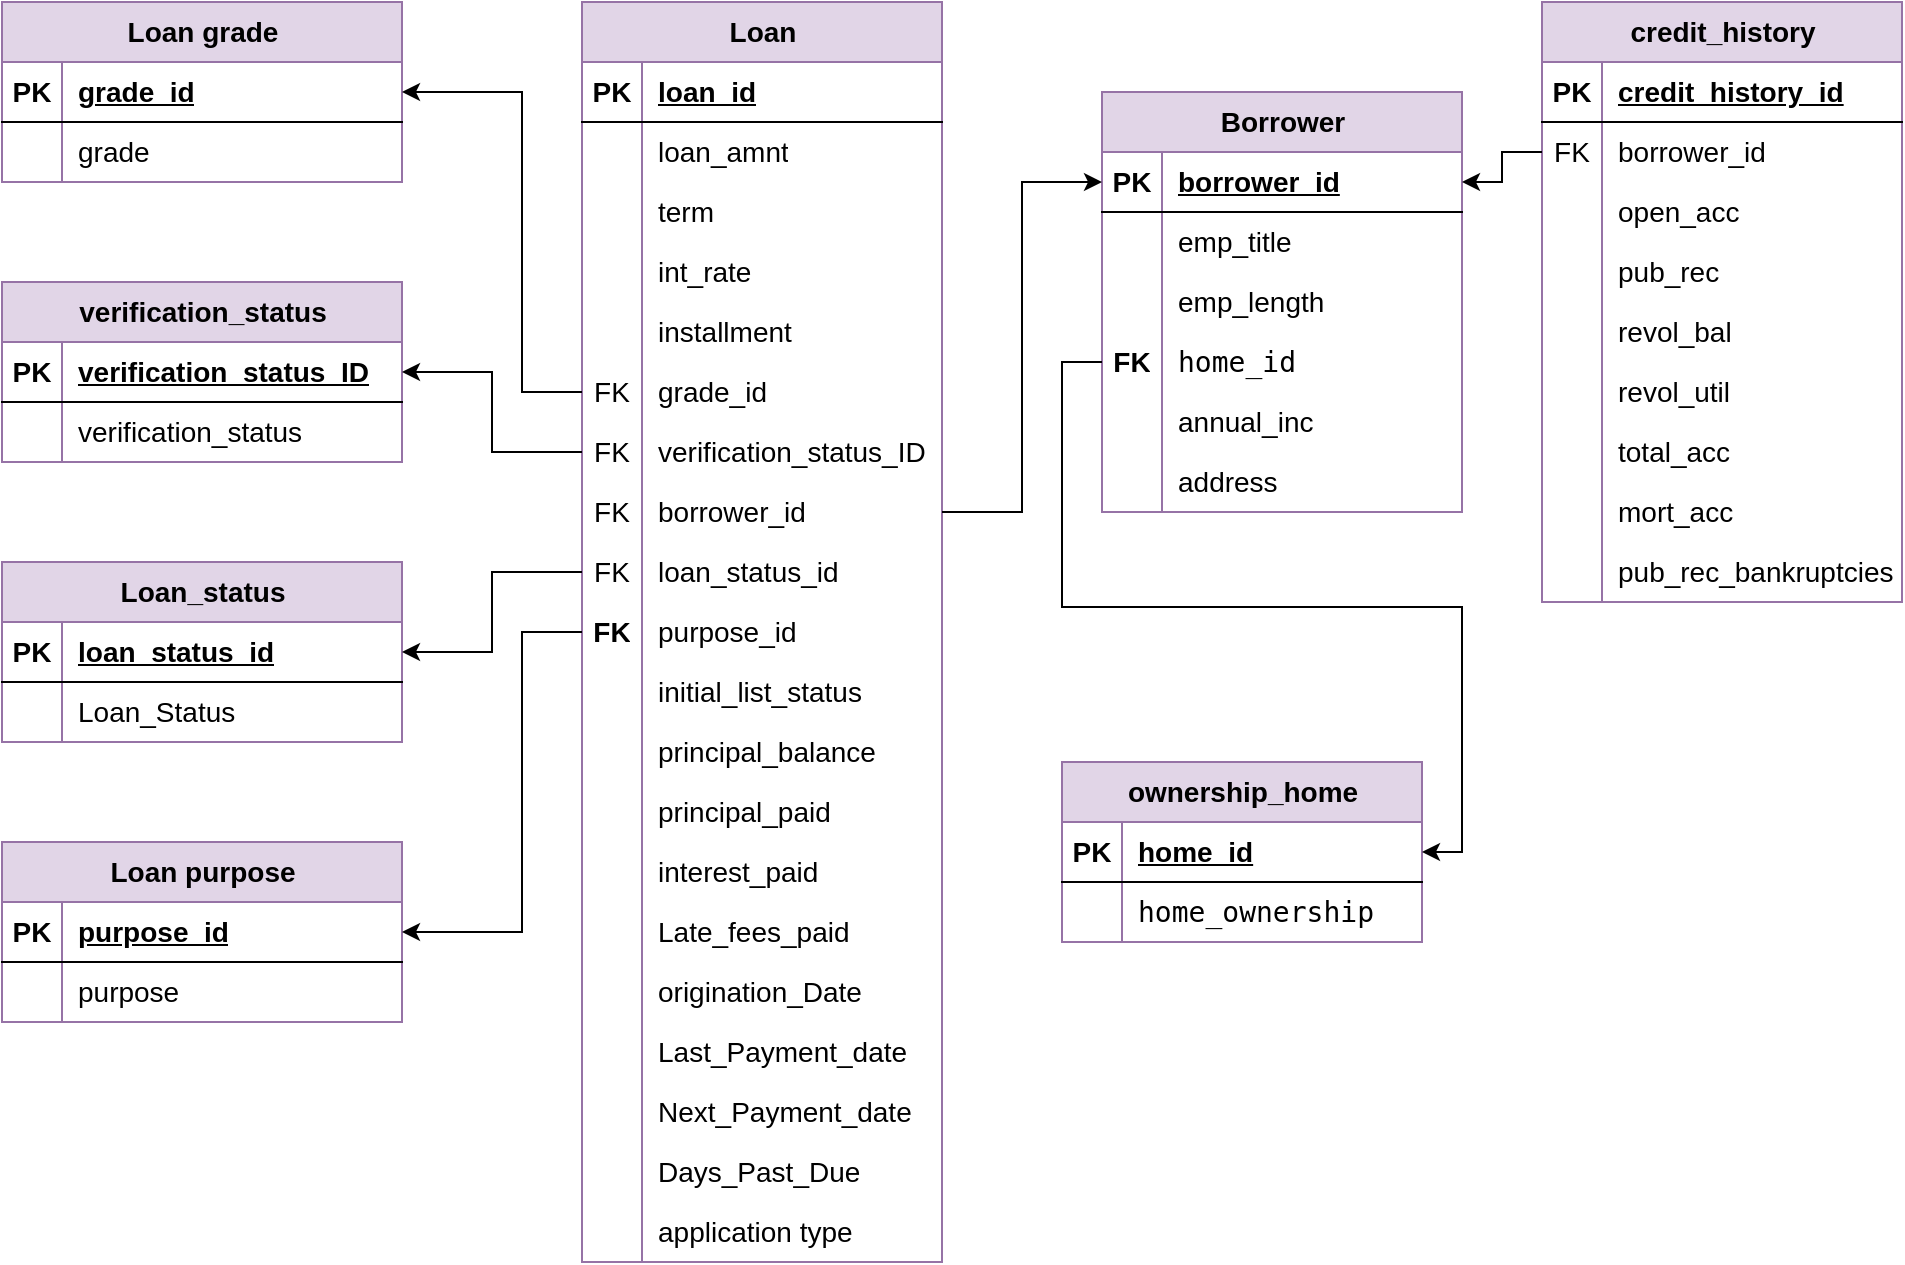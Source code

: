 <mxfile version="24.7.7">
  <diagram name="Page-1" id="97J3elB9Sz47F-cGggfO">
    <mxGraphModel dx="1050" dy="570" grid="1" gridSize="10" guides="1" tooltips="1" connect="1" arrows="1" fold="1" page="1" pageScale="1" pageWidth="850" pageHeight="1100" math="0" shadow="0">
      <root>
        <mxCell id="0" />
        <mxCell id="1" parent="0" />
        <mxCell id="V-JDWtiPXl-leLW83X1Y-1" value="&lt;font style=&quot;font-size: 14px;&quot;&gt;Borrower&lt;/font&gt;" style="shape=table;startSize=30;container=1;collapsible=1;childLayout=tableLayout;fixedRows=1;rowLines=0;fontStyle=1;align=center;resizeLast=1;html=1;fillColor=#e1d5e7;strokeColor=#9673a6;fontSize=14;" parent="1" vertex="1">
          <mxGeometry x="580" y="65" width="180" height="210" as="geometry" />
        </mxCell>
        <mxCell id="V-JDWtiPXl-leLW83X1Y-2" value="" style="shape=tableRow;horizontal=0;startSize=0;swimlaneHead=0;swimlaneBody=0;fillColor=none;collapsible=0;dropTarget=0;points=[[0,0.5],[1,0.5]];portConstraint=eastwest;top=0;left=0;right=0;bottom=1;fontSize=14;" parent="V-JDWtiPXl-leLW83X1Y-1" vertex="1">
          <mxGeometry y="30" width="180" height="30" as="geometry" />
        </mxCell>
        <mxCell id="V-JDWtiPXl-leLW83X1Y-3" value="&lt;font style=&quot;font-size: 14px;&quot;&gt;PK&lt;/font&gt;" style="shape=partialRectangle;connectable=0;fillColor=none;top=0;left=0;bottom=0;right=0;fontStyle=1;overflow=hidden;whiteSpace=wrap;html=1;fontSize=14;" parent="V-JDWtiPXl-leLW83X1Y-2" vertex="1">
          <mxGeometry width="30" height="30" as="geometry">
            <mxRectangle width="30" height="30" as="alternateBounds" />
          </mxGeometry>
        </mxCell>
        <mxCell id="V-JDWtiPXl-leLW83X1Y-4" value="&lt;font style=&quot;font-size: 14px;&quot;&gt;borrower_id&lt;/font&gt;" style="shape=partialRectangle;connectable=0;fillColor=none;top=0;left=0;bottom=0;right=0;align=left;spacingLeft=6;fontStyle=5;overflow=hidden;whiteSpace=wrap;html=1;fontSize=14;" parent="V-JDWtiPXl-leLW83X1Y-2" vertex="1">
          <mxGeometry x="30" width="150" height="30" as="geometry">
            <mxRectangle width="150" height="30" as="alternateBounds" />
          </mxGeometry>
        </mxCell>
        <mxCell id="V-JDWtiPXl-leLW83X1Y-5" value="" style="shape=tableRow;horizontal=0;startSize=0;swimlaneHead=0;swimlaneBody=0;fillColor=none;collapsible=0;dropTarget=0;points=[[0,0.5],[1,0.5]];portConstraint=eastwest;top=0;left=0;right=0;bottom=0;fontSize=14;" parent="V-JDWtiPXl-leLW83X1Y-1" vertex="1">
          <mxGeometry y="60" width="180" height="30" as="geometry" />
        </mxCell>
        <mxCell id="V-JDWtiPXl-leLW83X1Y-6" value="" style="shape=partialRectangle;connectable=0;fillColor=none;top=0;left=0;bottom=0;right=0;editable=1;overflow=hidden;whiteSpace=wrap;html=1;fontSize=14;" parent="V-JDWtiPXl-leLW83X1Y-5" vertex="1">
          <mxGeometry width="30" height="30" as="geometry">
            <mxRectangle width="30" height="30" as="alternateBounds" />
          </mxGeometry>
        </mxCell>
        <mxCell id="V-JDWtiPXl-leLW83X1Y-7" value="&lt;font style=&quot;font-size: 14px;&quot;&gt;emp_title&lt;/font&gt;" style="shape=partialRectangle;connectable=0;fillColor=none;top=0;left=0;bottom=0;right=0;align=left;spacingLeft=6;overflow=hidden;whiteSpace=wrap;html=1;fontSize=14;" parent="V-JDWtiPXl-leLW83X1Y-5" vertex="1">
          <mxGeometry x="30" width="150" height="30" as="geometry">
            <mxRectangle width="150" height="30" as="alternateBounds" />
          </mxGeometry>
        </mxCell>
        <mxCell id="V-JDWtiPXl-leLW83X1Y-8" value="" style="shape=tableRow;horizontal=0;startSize=0;swimlaneHead=0;swimlaneBody=0;fillColor=none;collapsible=0;dropTarget=0;points=[[0,0.5],[1,0.5]];portConstraint=eastwest;top=0;left=0;right=0;bottom=0;fontSize=14;" parent="V-JDWtiPXl-leLW83X1Y-1" vertex="1">
          <mxGeometry y="90" width="180" height="30" as="geometry" />
        </mxCell>
        <mxCell id="V-JDWtiPXl-leLW83X1Y-9" value="" style="shape=partialRectangle;connectable=0;fillColor=none;top=0;left=0;bottom=0;right=0;editable=1;overflow=hidden;whiteSpace=wrap;html=1;fontSize=14;" parent="V-JDWtiPXl-leLW83X1Y-8" vertex="1">
          <mxGeometry width="30" height="30" as="geometry">
            <mxRectangle width="30" height="30" as="alternateBounds" />
          </mxGeometry>
        </mxCell>
        <mxCell id="V-JDWtiPXl-leLW83X1Y-10" value="&lt;font style=&quot;font-size: 14px;&quot;&gt;emp_length&lt;/font&gt;" style="shape=partialRectangle;connectable=0;fillColor=none;top=0;left=0;bottom=0;right=0;align=left;spacingLeft=6;overflow=hidden;whiteSpace=wrap;html=1;fontSize=14;" parent="V-JDWtiPXl-leLW83X1Y-8" vertex="1">
          <mxGeometry x="30" width="150" height="30" as="geometry">
            <mxRectangle width="150" height="30" as="alternateBounds" />
          </mxGeometry>
        </mxCell>
        <mxCell id="V-JDWtiPXl-leLW83X1Y-11" value="" style="shape=tableRow;horizontal=0;startSize=0;swimlaneHead=0;swimlaneBody=0;fillColor=none;collapsible=0;dropTarget=0;points=[[0,0.5],[1,0.5]];portConstraint=eastwest;top=0;left=0;right=0;bottom=0;fontSize=14;" parent="V-JDWtiPXl-leLW83X1Y-1" vertex="1">
          <mxGeometry y="120" width="180" height="30" as="geometry" />
        </mxCell>
        <mxCell id="V-JDWtiPXl-leLW83X1Y-12" value="&lt;b style=&quot;font-size: 14px;&quot;&gt;FK&lt;/b&gt;" style="shape=partialRectangle;connectable=0;fillColor=none;top=0;left=0;bottom=0;right=0;editable=1;overflow=hidden;whiteSpace=wrap;html=1;fontSize=14;" parent="V-JDWtiPXl-leLW83X1Y-11" vertex="1">
          <mxGeometry width="30" height="30" as="geometry">
            <mxRectangle width="30" height="30" as="alternateBounds" />
          </mxGeometry>
        </mxCell>
        <mxCell id="V-JDWtiPXl-leLW83X1Y-13" value="&lt;font style=&quot;font-size: 14px;&quot; face=&quot;monospace&quot;&gt;&lt;span style=&quot;font-size: 14px;&quot;&gt;home_id&lt;/span&gt;&lt;/font&gt;" style="shape=partialRectangle;connectable=0;fillColor=none;top=0;left=0;bottom=0;right=0;align=left;spacingLeft=6;overflow=hidden;whiteSpace=wrap;html=1;fontSize=14;" parent="V-JDWtiPXl-leLW83X1Y-11" vertex="1">
          <mxGeometry x="30" width="150" height="30" as="geometry">
            <mxRectangle width="150" height="30" as="alternateBounds" />
          </mxGeometry>
        </mxCell>
        <mxCell id="V-JDWtiPXl-leLW83X1Y-27" value="" style="shape=tableRow;horizontal=0;startSize=0;swimlaneHead=0;swimlaneBody=0;fillColor=none;collapsible=0;dropTarget=0;points=[[0,0.5],[1,0.5]];portConstraint=eastwest;top=0;left=0;right=0;bottom=0;fontSize=14;" parent="V-JDWtiPXl-leLW83X1Y-1" vertex="1">
          <mxGeometry y="150" width="180" height="30" as="geometry" />
        </mxCell>
        <mxCell id="V-JDWtiPXl-leLW83X1Y-28" value="" style="shape=partialRectangle;connectable=0;fillColor=none;top=0;left=0;bottom=0;right=0;editable=1;overflow=hidden;whiteSpace=wrap;html=1;fontSize=14;" parent="V-JDWtiPXl-leLW83X1Y-27" vertex="1">
          <mxGeometry width="30" height="30" as="geometry">
            <mxRectangle width="30" height="30" as="alternateBounds" />
          </mxGeometry>
        </mxCell>
        <mxCell id="V-JDWtiPXl-leLW83X1Y-29" value="&lt;font style=&quot;font-size: 14px;&quot;&gt;annual_inc&lt;/font&gt;" style="shape=partialRectangle;connectable=0;fillColor=none;top=0;left=0;bottom=0;right=0;align=left;spacingLeft=6;overflow=hidden;whiteSpace=wrap;html=1;fontSize=14;" parent="V-JDWtiPXl-leLW83X1Y-27" vertex="1">
          <mxGeometry x="30" width="150" height="30" as="geometry">
            <mxRectangle width="150" height="30" as="alternateBounds" />
          </mxGeometry>
        </mxCell>
        <mxCell id="V-JDWtiPXl-leLW83X1Y-30" value="" style="shape=tableRow;horizontal=0;startSize=0;swimlaneHead=0;swimlaneBody=0;fillColor=none;collapsible=0;dropTarget=0;points=[[0,0.5],[1,0.5]];portConstraint=eastwest;top=0;left=0;right=0;bottom=0;fontSize=14;" parent="V-JDWtiPXl-leLW83X1Y-1" vertex="1">
          <mxGeometry y="180" width="180" height="30" as="geometry" />
        </mxCell>
        <mxCell id="V-JDWtiPXl-leLW83X1Y-31" value="" style="shape=partialRectangle;connectable=0;fillColor=none;top=0;left=0;bottom=0;right=0;editable=1;overflow=hidden;whiteSpace=wrap;html=1;fontSize=14;" parent="V-JDWtiPXl-leLW83X1Y-30" vertex="1">
          <mxGeometry width="30" height="30" as="geometry">
            <mxRectangle width="30" height="30" as="alternateBounds" />
          </mxGeometry>
        </mxCell>
        <mxCell id="V-JDWtiPXl-leLW83X1Y-32" value="&lt;font style=&quot;font-size: 14px;&quot;&gt;address&lt;/font&gt;" style="shape=partialRectangle;connectable=0;fillColor=none;top=0;left=0;bottom=0;right=0;align=left;spacingLeft=6;overflow=hidden;whiteSpace=wrap;html=1;fontSize=14;" parent="V-JDWtiPXl-leLW83X1Y-30" vertex="1">
          <mxGeometry x="30" width="150" height="30" as="geometry">
            <mxRectangle width="150" height="30" as="alternateBounds" />
          </mxGeometry>
        </mxCell>
        <mxCell id="V-JDWtiPXl-leLW83X1Y-52" value="&lt;font style=&quot;font-size: 14px;&quot;&gt;Loan&lt;/font&gt;" style="shape=table;startSize=30;container=1;collapsible=1;childLayout=tableLayout;fixedRows=1;rowLines=0;fontStyle=1;align=center;resizeLast=1;html=1;fillColor=#e1d5e7;strokeColor=#9673a6;fontSize=14;" parent="1" vertex="1">
          <mxGeometry x="320" y="20" width="180" height="630" as="geometry" />
        </mxCell>
        <mxCell id="V-JDWtiPXl-leLW83X1Y-53" value="" style="shape=tableRow;horizontal=0;startSize=0;swimlaneHead=0;swimlaneBody=0;fillColor=none;collapsible=0;dropTarget=0;points=[[0,0.5],[1,0.5]];portConstraint=eastwest;top=0;left=0;right=0;bottom=1;fontSize=14;" parent="V-JDWtiPXl-leLW83X1Y-52" vertex="1">
          <mxGeometry y="30" width="180" height="30" as="geometry" />
        </mxCell>
        <mxCell id="V-JDWtiPXl-leLW83X1Y-54" value="&lt;font style=&quot;font-size: 14px;&quot;&gt;PK&lt;/font&gt;" style="shape=partialRectangle;connectable=0;fillColor=none;top=0;left=0;bottom=0;right=0;fontStyle=1;overflow=hidden;whiteSpace=wrap;html=1;fontSize=14;" parent="V-JDWtiPXl-leLW83X1Y-53" vertex="1">
          <mxGeometry width="30" height="30" as="geometry">
            <mxRectangle width="30" height="30" as="alternateBounds" />
          </mxGeometry>
        </mxCell>
        <mxCell id="V-JDWtiPXl-leLW83X1Y-55" value="&lt;font style=&quot;font-size: 14px;&quot;&gt;loan_id&lt;/font&gt;" style="shape=partialRectangle;connectable=0;fillColor=none;top=0;left=0;bottom=0;right=0;align=left;spacingLeft=6;fontStyle=5;overflow=hidden;whiteSpace=wrap;html=1;fontSize=14;" parent="V-JDWtiPXl-leLW83X1Y-53" vertex="1">
          <mxGeometry x="30" width="150" height="30" as="geometry">
            <mxRectangle width="150" height="30" as="alternateBounds" />
          </mxGeometry>
        </mxCell>
        <mxCell id="V-JDWtiPXl-leLW83X1Y-59" value="" style="shape=tableRow;horizontal=0;startSize=0;swimlaneHead=0;swimlaneBody=0;fillColor=none;collapsible=0;dropTarget=0;points=[[0,0.5],[1,0.5]];portConstraint=eastwest;top=0;left=0;right=0;bottom=0;fontSize=14;" parent="V-JDWtiPXl-leLW83X1Y-52" vertex="1">
          <mxGeometry y="60" width="180" height="30" as="geometry" />
        </mxCell>
        <mxCell id="V-JDWtiPXl-leLW83X1Y-60" value="" style="shape=partialRectangle;connectable=0;fillColor=none;top=0;left=0;bottom=0;right=0;editable=1;overflow=hidden;whiteSpace=wrap;html=1;fontSize=14;" parent="V-JDWtiPXl-leLW83X1Y-59" vertex="1">
          <mxGeometry width="30" height="30" as="geometry">
            <mxRectangle width="30" height="30" as="alternateBounds" />
          </mxGeometry>
        </mxCell>
        <mxCell id="V-JDWtiPXl-leLW83X1Y-61" value="&lt;font style=&quot;font-size: 14px;&quot;&gt;loan_amnt&lt;/font&gt;" style="shape=partialRectangle;connectable=0;fillColor=none;top=0;left=0;bottom=0;right=0;align=left;spacingLeft=6;overflow=hidden;whiteSpace=wrap;html=1;fontSize=14;" parent="V-JDWtiPXl-leLW83X1Y-59" vertex="1">
          <mxGeometry x="30" width="150" height="30" as="geometry">
            <mxRectangle width="150" height="30" as="alternateBounds" />
          </mxGeometry>
        </mxCell>
        <mxCell id="V-JDWtiPXl-leLW83X1Y-62" value="" style="shape=tableRow;horizontal=0;startSize=0;swimlaneHead=0;swimlaneBody=0;fillColor=none;collapsible=0;dropTarget=0;points=[[0,0.5],[1,0.5]];portConstraint=eastwest;top=0;left=0;right=0;bottom=0;fontSize=14;" parent="V-JDWtiPXl-leLW83X1Y-52" vertex="1">
          <mxGeometry y="90" width="180" height="30" as="geometry" />
        </mxCell>
        <mxCell id="V-JDWtiPXl-leLW83X1Y-63" value="" style="shape=partialRectangle;connectable=0;fillColor=none;top=0;left=0;bottom=0;right=0;editable=1;overflow=hidden;whiteSpace=wrap;html=1;fontSize=14;" parent="V-JDWtiPXl-leLW83X1Y-62" vertex="1">
          <mxGeometry width="30" height="30" as="geometry">
            <mxRectangle width="30" height="30" as="alternateBounds" />
          </mxGeometry>
        </mxCell>
        <mxCell id="V-JDWtiPXl-leLW83X1Y-64" value="&lt;font style=&quot;font-size: 14px;&quot;&gt;term&lt;/font&gt;" style="shape=partialRectangle;connectable=0;fillColor=none;top=0;left=0;bottom=0;right=0;align=left;spacingLeft=6;overflow=hidden;whiteSpace=wrap;html=1;fontSize=14;" parent="V-JDWtiPXl-leLW83X1Y-62" vertex="1">
          <mxGeometry x="30" width="150" height="30" as="geometry">
            <mxRectangle width="150" height="30" as="alternateBounds" />
          </mxGeometry>
        </mxCell>
        <mxCell id="V-JDWtiPXl-leLW83X1Y-65" value="" style="shape=tableRow;horizontal=0;startSize=0;swimlaneHead=0;swimlaneBody=0;fillColor=none;collapsible=0;dropTarget=0;points=[[0,0.5],[1,0.5]];portConstraint=eastwest;top=0;left=0;right=0;bottom=0;fontSize=14;" parent="V-JDWtiPXl-leLW83X1Y-52" vertex="1">
          <mxGeometry y="120" width="180" height="30" as="geometry" />
        </mxCell>
        <mxCell id="V-JDWtiPXl-leLW83X1Y-66" value="" style="shape=partialRectangle;connectable=0;fillColor=none;top=0;left=0;bottom=0;right=0;editable=1;overflow=hidden;whiteSpace=wrap;html=1;fontSize=14;" parent="V-JDWtiPXl-leLW83X1Y-65" vertex="1">
          <mxGeometry width="30" height="30" as="geometry">
            <mxRectangle width="30" height="30" as="alternateBounds" />
          </mxGeometry>
        </mxCell>
        <mxCell id="V-JDWtiPXl-leLW83X1Y-67" value="&lt;font style=&quot;font-size: 14px;&quot;&gt;int_rate&lt;/font&gt;" style="shape=partialRectangle;connectable=0;fillColor=none;top=0;left=0;bottom=0;right=0;align=left;spacingLeft=6;overflow=hidden;whiteSpace=wrap;html=1;fontSize=14;" parent="V-JDWtiPXl-leLW83X1Y-65" vertex="1">
          <mxGeometry x="30" width="150" height="30" as="geometry">
            <mxRectangle width="150" height="30" as="alternateBounds" />
          </mxGeometry>
        </mxCell>
        <mxCell id="V-JDWtiPXl-leLW83X1Y-68" value="" style="shape=tableRow;horizontal=0;startSize=0;swimlaneHead=0;swimlaneBody=0;fillColor=none;collapsible=0;dropTarget=0;points=[[0,0.5],[1,0.5]];portConstraint=eastwest;top=0;left=0;right=0;bottom=0;fontSize=14;" parent="V-JDWtiPXl-leLW83X1Y-52" vertex="1">
          <mxGeometry y="150" width="180" height="30" as="geometry" />
        </mxCell>
        <mxCell id="V-JDWtiPXl-leLW83X1Y-69" value="" style="shape=partialRectangle;connectable=0;fillColor=none;top=0;left=0;bottom=0;right=0;editable=1;overflow=hidden;whiteSpace=wrap;html=1;fontSize=14;" parent="V-JDWtiPXl-leLW83X1Y-68" vertex="1">
          <mxGeometry width="30" height="30" as="geometry">
            <mxRectangle width="30" height="30" as="alternateBounds" />
          </mxGeometry>
        </mxCell>
        <mxCell id="V-JDWtiPXl-leLW83X1Y-70" value="&lt;font style=&quot;font-size: 14px;&quot;&gt;installment&lt;/font&gt;" style="shape=partialRectangle;connectable=0;fillColor=none;top=0;left=0;bottom=0;right=0;align=left;spacingLeft=6;overflow=hidden;whiteSpace=wrap;html=1;fontSize=14;" parent="V-JDWtiPXl-leLW83X1Y-68" vertex="1">
          <mxGeometry x="30" width="150" height="30" as="geometry">
            <mxRectangle width="150" height="30" as="alternateBounds" />
          </mxGeometry>
        </mxCell>
        <mxCell id="V-JDWtiPXl-leLW83X1Y-71" value="" style="shape=tableRow;horizontal=0;startSize=0;swimlaneHead=0;swimlaneBody=0;fillColor=none;collapsible=0;dropTarget=0;points=[[0,0.5],[1,0.5]];portConstraint=eastwest;top=0;left=0;right=0;bottom=0;fontSize=14;" parent="V-JDWtiPXl-leLW83X1Y-52" vertex="1">
          <mxGeometry y="180" width="180" height="30" as="geometry" />
        </mxCell>
        <mxCell id="V-JDWtiPXl-leLW83X1Y-72" value="FK" style="shape=partialRectangle;connectable=0;fillColor=none;top=0;left=0;bottom=0;right=0;editable=1;overflow=hidden;whiteSpace=wrap;html=1;fontSize=14;" parent="V-JDWtiPXl-leLW83X1Y-71" vertex="1">
          <mxGeometry width="30" height="30" as="geometry">
            <mxRectangle width="30" height="30" as="alternateBounds" />
          </mxGeometry>
        </mxCell>
        <mxCell id="V-JDWtiPXl-leLW83X1Y-73" value="&lt;font style=&quot;font-size: 14px;&quot;&gt;grade_id&lt;/font&gt;" style="shape=partialRectangle;connectable=0;fillColor=none;top=0;left=0;bottom=0;right=0;align=left;spacingLeft=6;overflow=hidden;whiteSpace=wrap;html=1;fontSize=14;" parent="V-JDWtiPXl-leLW83X1Y-71" vertex="1">
          <mxGeometry x="30" width="150" height="30" as="geometry">
            <mxRectangle width="150" height="30" as="alternateBounds" />
          </mxGeometry>
        </mxCell>
        <mxCell id="V-JDWtiPXl-leLW83X1Y-77" value="" style="shape=tableRow;horizontal=0;startSize=0;swimlaneHead=0;swimlaneBody=0;fillColor=none;collapsible=0;dropTarget=0;points=[[0,0.5],[1,0.5]];portConstraint=eastwest;top=0;left=0;right=0;bottom=0;fontSize=14;" parent="V-JDWtiPXl-leLW83X1Y-52" vertex="1">
          <mxGeometry y="210" width="180" height="30" as="geometry" />
        </mxCell>
        <mxCell id="V-JDWtiPXl-leLW83X1Y-78" value="FK" style="shape=partialRectangle;connectable=0;fillColor=none;top=0;left=0;bottom=0;right=0;editable=1;overflow=hidden;whiteSpace=wrap;html=1;fontSize=14;" parent="V-JDWtiPXl-leLW83X1Y-77" vertex="1">
          <mxGeometry width="30" height="30" as="geometry">
            <mxRectangle width="30" height="30" as="alternateBounds" />
          </mxGeometry>
        </mxCell>
        <mxCell id="V-JDWtiPXl-leLW83X1Y-79" value="&lt;font style=&quot;font-size: 14px;&quot;&gt;verification_status_ID&lt;/font&gt;" style="shape=partialRectangle;connectable=0;fillColor=none;top=0;left=0;bottom=0;right=0;align=left;spacingLeft=6;overflow=hidden;whiteSpace=wrap;html=1;fontSize=14;" parent="V-JDWtiPXl-leLW83X1Y-77" vertex="1">
          <mxGeometry x="30" width="150" height="30" as="geometry">
            <mxRectangle width="150" height="30" as="alternateBounds" />
          </mxGeometry>
        </mxCell>
        <mxCell id="V-JDWtiPXl-leLW83X1Y-80" value="" style="shape=tableRow;horizontal=0;startSize=0;swimlaneHead=0;swimlaneBody=0;fillColor=none;collapsible=0;dropTarget=0;points=[[0,0.5],[1,0.5]];portConstraint=eastwest;top=0;left=0;right=0;bottom=0;fontSize=14;" parent="V-JDWtiPXl-leLW83X1Y-52" vertex="1">
          <mxGeometry y="240" width="180" height="30" as="geometry" />
        </mxCell>
        <mxCell id="V-JDWtiPXl-leLW83X1Y-81" value="&lt;font style=&quot;font-size: 14px;&quot;&gt;FK&lt;/font&gt;" style="shape=partialRectangle;connectable=0;fillColor=none;top=0;left=0;bottom=0;right=0;editable=1;overflow=hidden;whiteSpace=wrap;html=1;fontSize=14;" parent="V-JDWtiPXl-leLW83X1Y-80" vertex="1">
          <mxGeometry width="30" height="30" as="geometry">
            <mxRectangle width="30" height="30" as="alternateBounds" />
          </mxGeometry>
        </mxCell>
        <mxCell id="V-JDWtiPXl-leLW83X1Y-82" value="&lt;font style=&quot;font-size: 14px;&quot;&gt;borrower_id&lt;/font&gt;" style="shape=partialRectangle;connectable=0;fillColor=none;top=0;left=0;bottom=0;right=0;align=left;spacingLeft=6;overflow=hidden;whiteSpace=wrap;html=1;fontSize=14;" parent="V-JDWtiPXl-leLW83X1Y-80" vertex="1">
          <mxGeometry x="30" width="150" height="30" as="geometry">
            <mxRectangle width="150" height="30" as="alternateBounds" />
          </mxGeometry>
        </mxCell>
        <mxCell id="V-JDWtiPXl-leLW83X1Y-83" value="" style="shape=tableRow;horizontal=0;startSize=0;swimlaneHead=0;swimlaneBody=0;fillColor=none;collapsible=0;dropTarget=0;points=[[0,0.5],[1,0.5]];portConstraint=eastwest;top=0;left=0;right=0;bottom=0;fontSize=14;" parent="V-JDWtiPXl-leLW83X1Y-52" vertex="1">
          <mxGeometry y="270" width="180" height="30" as="geometry" />
        </mxCell>
        <mxCell id="V-JDWtiPXl-leLW83X1Y-84" value="FK" style="shape=partialRectangle;connectable=0;fillColor=none;top=0;left=0;bottom=0;right=0;editable=1;overflow=hidden;whiteSpace=wrap;html=1;fontSize=14;" parent="V-JDWtiPXl-leLW83X1Y-83" vertex="1">
          <mxGeometry width="30" height="30" as="geometry">
            <mxRectangle width="30" height="30" as="alternateBounds" />
          </mxGeometry>
        </mxCell>
        <mxCell id="V-JDWtiPXl-leLW83X1Y-85" value="&lt;font style=&quot;font-size: 14px;&quot;&gt;loan_status_id&lt;/font&gt;" style="shape=partialRectangle;connectable=0;fillColor=none;top=0;left=0;bottom=0;right=0;align=left;spacingLeft=6;overflow=hidden;whiteSpace=wrap;html=1;fontSize=14;" parent="V-JDWtiPXl-leLW83X1Y-83" vertex="1">
          <mxGeometry x="30" width="150" height="30" as="geometry">
            <mxRectangle width="150" height="30" as="alternateBounds" />
          </mxGeometry>
        </mxCell>
        <mxCell id="V-JDWtiPXl-leLW83X1Y-154" value="" style="shape=tableRow;horizontal=0;startSize=0;swimlaneHead=0;swimlaneBody=0;fillColor=none;collapsible=0;dropTarget=0;points=[[0,0.5],[1,0.5]];portConstraint=eastwest;top=0;left=0;right=0;bottom=0;fontSize=14;" parent="V-JDWtiPXl-leLW83X1Y-52" vertex="1">
          <mxGeometry y="300" width="180" height="30" as="geometry" />
        </mxCell>
        <mxCell id="V-JDWtiPXl-leLW83X1Y-155" value="&lt;b style=&quot;font-size: 14px;&quot;&gt;FK&lt;/b&gt;" style="shape=partialRectangle;connectable=0;fillColor=none;top=0;left=0;bottom=0;right=0;editable=1;overflow=hidden;whiteSpace=wrap;html=1;fontSize=14;" parent="V-JDWtiPXl-leLW83X1Y-154" vertex="1">
          <mxGeometry width="30" height="30" as="geometry">
            <mxRectangle width="30" height="30" as="alternateBounds" />
          </mxGeometry>
        </mxCell>
        <mxCell id="V-JDWtiPXl-leLW83X1Y-156" value="&lt;font style=&quot;font-size: 14px;&quot;&gt;purpose_id&lt;/font&gt;" style="shape=partialRectangle;connectable=0;fillColor=none;top=0;left=0;bottom=0;right=0;align=left;spacingLeft=6;overflow=hidden;whiteSpace=wrap;html=1;fontSize=14;" parent="V-JDWtiPXl-leLW83X1Y-154" vertex="1">
          <mxGeometry x="30" width="150" height="30" as="geometry">
            <mxRectangle width="150" height="30" as="alternateBounds" />
          </mxGeometry>
        </mxCell>
        <mxCell id="V-JDWtiPXl-leLW83X1Y-237" value="" style="shape=tableRow;horizontal=0;startSize=0;swimlaneHead=0;swimlaneBody=0;fillColor=none;collapsible=0;dropTarget=0;points=[[0,0.5],[1,0.5]];portConstraint=eastwest;top=0;left=0;right=0;bottom=0;fontSize=14;" parent="V-JDWtiPXl-leLW83X1Y-52" vertex="1">
          <mxGeometry y="330" width="180" height="30" as="geometry" />
        </mxCell>
        <mxCell id="V-JDWtiPXl-leLW83X1Y-238" value="" style="shape=partialRectangle;connectable=0;fillColor=none;top=0;left=0;bottom=0;right=0;editable=1;overflow=hidden;whiteSpace=wrap;html=1;fontSize=14;" parent="V-JDWtiPXl-leLW83X1Y-237" vertex="1">
          <mxGeometry width="30" height="30" as="geometry">
            <mxRectangle width="30" height="30" as="alternateBounds" />
          </mxGeometry>
        </mxCell>
        <mxCell id="V-JDWtiPXl-leLW83X1Y-239" value="&lt;span style=&quot;font-size: 14px;&quot;&gt;initial_list_status&lt;/span&gt;" style="shape=partialRectangle;connectable=0;fillColor=none;top=0;left=0;bottom=0;right=0;align=left;spacingLeft=6;overflow=hidden;whiteSpace=wrap;html=1;fontSize=14;" parent="V-JDWtiPXl-leLW83X1Y-237" vertex="1">
          <mxGeometry x="30" width="150" height="30" as="geometry">
            <mxRectangle width="150" height="30" as="alternateBounds" />
          </mxGeometry>
        </mxCell>
        <mxCell id="mjhXcHbqkjE55DdsYzDa-31" value="" style="shape=tableRow;horizontal=0;startSize=0;swimlaneHead=0;swimlaneBody=0;fillColor=none;collapsible=0;dropTarget=0;points=[[0,0.5],[1,0.5]];portConstraint=eastwest;top=0;left=0;right=0;bottom=0;fontSize=14;" parent="V-JDWtiPXl-leLW83X1Y-52" vertex="1">
          <mxGeometry y="360" width="180" height="30" as="geometry" />
        </mxCell>
        <mxCell id="mjhXcHbqkjE55DdsYzDa-32" value="" style="shape=partialRectangle;connectable=0;fillColor=none;top=0;left=0;bottom=0;right=0;editable=1;overflow=hidden;whiteSpace=wrap;html=1;fontSize=14;" parent="mjhXcHbqkjE55DdsYzDa-31" vertex="1">
          <mxGeometry width="30" height="30" as="geometry">
            <mxRectangle width="30" height="30" as="alternateBounds" />
          </mxGeometry>
        </mxCell>
        <mxCell id="mjhXcHbqkjE55DdsYzDa-33" value="&lt;font style=&quot;font-size: 14px;&quot;&gt;principal_balance&lt;/font&gt;" style="shape=partialRectangle;connectable=0;fillColor=none;top=0;left=0;bottom=0;right=0;align=left;spacingLeft=6;overflow=hidden;whiteSpace=wrap;html=1;fontSize=14;" parent="mjhXcHbqkjE55DdsYzDa-31" vertex="1">
          <mxGeometry x="30" width="150" height="30" as="geometry">
            <mxRectangle width="150" height="30" as="alternateBounds" />
          </mxGeometry>
        </mxCell>
        <mxCell id="mjhXcHbqkjE55DdsYzDa-51" value="" style="shape=tableRow;horizontal=0;startSize=0;swimlaneHead=0;swimlaneBody=0;fillColor=none;collapsible=0;dropTarget=0;points=[[0,0.5],[1,0.5]];portConstraint=eastwest;top=0;left=0;right=0;bottom=0;fontSize=14;" parent="V-JDWtiPXl-leLW83X1Y-52" vertex="1">
          <mxGeometry y="390" width="180" height="30" as="geometry" />
        </mxCell>
        <mxCell id="mjhXcHbqkjE55DdsYzDa-52" value="" style="shape=partialRectangle;connectable=0;fillColor=none;top=0;left=0;bottom=0;right=0;editable=1;overflow=hidden;whiteSpace=wrap;html=1;fontSize=14;" parent="mjhXcHbqkjE55DdsYzDa-51" vertex="1">
          <mxGeometry width="30" height="30" as="geometry">
            <mxRectangle width="30" height="30" as="alternateBounds" />
          </mxGeometry>
        </mxCell>
        <mxCell id="mjhXcHbqkjE55DdsYzDa-53" value="&lt;span style=&quot;font-size: 14px;&quot;&gt;principal_paid&lt;/span&gt;" style="shape=partialRectangle;connectable=0;fillColor=none;top=0;left=0;bottom=0;right=0;align=left;spacingLeft=6;overflow=hidden;whiteSpace=wrap;html=1;fontSize=14;" parent="mjhXcHbqkjE55DdsYzDa-51" vertex="1">
          <mxGeometry x="30" width="150" height="30" as="geometry">
            <mxRectangle width="150" height="30" as="alternateBounds" />
          </mxGeometry>
        </mxCell>
        <mxCell id="mjhXcHbqkjE55DdsYzDa-54" value="" style="shape=tableRow;horizontal=0;startSize=0;swimlaneHead=0;swimlaneBody=0;fillColor=none;collapsible=0;dropTarget=0;points=[[0,0.5],[1,0.5]];portConstraint=eastwest;top=0;left=0;right=0;bottom=0;fontSize=14;" parent="V-JDWtiPXl-leLW83X1Y-52" vertex="1">
          <mxGeometry y="420" width="180" height="30" as="geometry" />
        </mxCell>
        <mxCell id="mjhXcHbqkjE55DdsYzDa-55" value="" style="shape=partialRectangle;connectable=0;fillColor=none;top=0;left=0;bottom=0;right=0;editable=1;overflow=hidden;whiteSpace=wrap;html=1;fontSize=14;" parent="mjhXcHbqkjE55DdsYzDa-54" vertex="1">
          <mxGeometry width="30" height="30" as="geometry">
            <mxRectangle width="30" height="30" as="alternateBounds" />
          </mxGeometry>
        </mxCell>
        <mxCell id="mjhXcHbqkjE55DdsYzDa-56" value="&lt;span style=&quot;font-size: 14px;&quot;&gt;interest_paid&lt;/span&gt;" style="shape=partialRectangle;connectable=0;fillColor=none;top=0;left=0;bottom=0;right=0;align=left;spacingLeft=6;overflow=hidden;whiteSpace=wrap;html=1;fontSize=14;" parent="mjhXcHbqkjE55DdsYzDa-54" vertex="1">
          <mxGeometry x="30" width="150" height="30" as="geometry">
            <mxRectangle width="150" height="30" as="alternateBounds" />
          </mxGeometry>
        </mxCell>
        <mxCell id="mjhXcHbqkjE55DdsYzDa-57" value="" style="shape=tableRow;horizontal=0;startSize=0;swimlaneHead=0;swimlaneBody=0;fillColor=none;collapsible=0;dropTarget=0;points=[[0,0.5],[1,0.5]];portConstraint=eastwest;top=0;left=0;right=0;bottom=0;fontSize=14;" parent="V-JDWtiPXl-leLW83X1Y-52" vertex="1">
          <mxGeometry y="450" width="180" height="30" as="geometry" />
        </mxCell>
        <mxCell id="mjhXcHbqkjE55DdsYzDa-58" value="" style="shape=partialRectangle;connectable=0;fillColor=none;top=0;left=0;bottom=0;right=0;editable=1;overflow=hidden;whiteSpace=wrap;html=1;fontSize=14;" parent="mjhXcHbqkjE55DdsYzDa-57" vertex="1">
          <mxGeometry width="30" height="30" as="geometry">
            <mxRectangle width="30" height="30" as="alternateBounds" />
          </mxGeometry>
        </mxCell>
        <mxCell id="mjhXcHbqkjE55DdsYzDa-59" value="&lt;span style=&quot;font-size: 14px;&quot;&gt;Late_fees_paid&lt;/span&gt;" style="shape=partialRectangle;connectable=0;fillColor=none;top=0;left=0;bottom=0;right=0;align=left;spacingLeft=6;overflow=hidden;whiteSpace=wrap;html=1;fontSize=14;" parent="mjhXcHbqkjE55DdsYzDa-57" vertex="1">
          <mxGeometry x="30" width="150" height="30" as="geometry">
            <mxRectangle width="150" height="30" as="alternateBounds" />
          </mxGeometry>
        </mxCell>
        <mxCell id="mjhXcHbqkjE55DdsYzDa-60" value="" style="shape=tableRow;horizontal=0;startSize=0;swimlaneHead=0;swimlaneBody=0;fillColor=none;collapsible=0;dropTarget=0;points=[[0,0.5],[1,0.5]];portConstraint=eastwest;top=0;left=0;right=0;bottom=0;fontSize=14;" parent="V-JDWtiPXl-leLW83X1Y-52" vertex="1">
          <mxGeometry y="480" width="180" height="30" as="geometry" />
        </mxCell>
        <mxCell id="mjhXcHbqkjE55DdsYzDa-61" value="" style="shape=partialRectangle;connectable=0;fillColor=none;top=0;left=0;bottom=0;right=0;editable=1;overflow=hidden;whiteSpace=wrap;html=1;fontSize=14;" parent="mjhXcHbqkjE55DdsYzDa-60" vertex="1">
          <mxGeometry width="30" height="30" as="geometry">
            <mxRectangle width="30" height="30" as="alternateBounds" />
          </mxGeometry>
        </mxCell>
        <mxCell id="mjhXcHbqkjE55DdsYzDa-62" value="origination_Date" style="shape=partialRectangle;connectable=0;fillColor=none;top=0;left=0;bottom=0;right=0;align=left;spacingLeft=6;overflow=hidden;whiteSpace=wrap;html=1;fontSize=14;" parent="mjhXcHbqkjE55DdsYzDa-60" vertex="1">
          <mxGeometry x="30" width="150" height="30" as="geometry">
            <mxRectangle width="150" height="30" as="alternateBounds" />
          </mxGeometry>
        </mxCell>
        <mxCell id="mjhXcHbqkjE55DdsYzDa-63" value="" style="shape=tableRow;horizontal=0;startSize=0;swimlaneHead=0;swimlaneBody=0;fillColor=none;collapsible=0;dropTarget=0;points=[[0,0.5],[1,0.5]];portConstraint=eastwest;top=0;left=0;right=0;bottom=0;fontSize=14;" parent="V-JDWtiPXl-leLW83X1Y-52" vertex="1">
          <mxGeometry y="510" width="180" height="30" as="geometry" />
        </mxCell>
        <mxCell id="mjhXcHbqkjE55DdsYzDa-64" value="" style="shape=partialRectangle;connectable=0;fillColor=none;top=0;left=0;bottom=0;right=0;editable=1;overflow=hidden;whiteSpace=wrap;html=1;fontSize=14;" parent="mjhXcHbqkjE55DdsYzDa-63" vertex="1">
          <mxGeometry width="30" height="30" as="geometry">
            <mxRectangle width="30" height="30" as="alternateBounds" />
          </mxGeometry>
        </mxCell>
        <mxCell id="mjhXcHbqkjE55DdsYzDa-65" value="Last_Payment_date" style="shape=partialRectangle;connectable=0;fillColor=none;top=0;left=0;bottom=0;right=0;align=left;spacingLeft=6;overflow=hidden;whiteSpace=wrap;html=1;fontSize=14;" parent="mjhXcHbqkjE55DdsYzDa-63" vertex="1">
          <mxGeometry x="30" width="150" height="30" as="geometry">
            <mxRectangle width="150" height="30" as="alternateBounds" />
          </mxGeometry>
        </mxCell>
        <mxCell id="mjhXcHbqkjE55DdsYzDa-66" value="" style="shape=tableRow;horizontal=0;startSize=0;swimlaneHead=0;swimlaneBody=0;fillColor=none;collapsible=0;dropTarget=0;points=[[0,0.5],[1,0.5]];portConstraint=eastwest;top=0;left=0;right=0;bottom=0;fontSize=14;" parent="V-JDWtiPXl-leLW83X1Y-52" vertex="1">
          <mxGeometry y="540" width="180" height="30" as="geometry" />
        </mxCell>
        <mxCell id="mjhXcHbqkjE55DdsYzDa-67" value="" style="shape=partialRectangle;connectable=0;fillColor=none;top=0;left=0;bottom=0;right=0;editable=1;overflow=hidden;whiteSpace=wrap;html=1;fontSize=14;" parent="mjhXcHbqkjE55DdsYzDa-66" vertex="1">
          <mxGeometry width="30" height="30" as="geometry">
            <mxRectangle width="30" height="30" as="alternateBounds" />
          </mxGeometry>
        </mxCell>
        <mxCell id="mjhXcHbqkjE55DdsYzDa-68" value="Next_Payment_date" style="shape=partialRectangle;connectable=0;fillColor=none;top=0;left=0;bottom=0;right=0;align=left;spacingLeft=6;overflow=hidden;whiteSpace=wrap;html=1;fontSize=14;" parent="mjhXcHbqkjE55DdsYzDa-66" vertex="1">
          <mxGeometry x="30" width="150" height="30" as="geometry">
            <mxRectangle width="150" height="30" as="alternateBounds" />
          </mxGeometry>
        </mxCell>
        <mxCell id="mjhXcHbqkjE55DdsYzDa-69" value="" style="shape=tableRow;horizontal=0;startSize=0;swimlaneHead=0;swimlaneBody=0;fillColor=none;collapsible=0;dropTarget=0;points=[[0,0.5],[1,0.5]];portConstraint=eastwest;top=0;left=0;right=0;bottom=0;fontSize=14;" parent="V-JDWtiPXl-leLW83X1Y-52" vertex="1">
          <mxGeometry y="570" width="180" height="30" as="geometry" />
        </mxCell>
        <mxCell id="mjhXcHbqkjE55DdsYzDa-70" value="" style="shape=partialRectangle;connectable=0;fillColor=none;top=0;left=0;bottom=0;right=0;editable=1;overflow=hidden;whiteSpace=wrap;html=1;fontSize=14;" parent="mjhXcHbqkjE55DdsYzDa-69" vertex="1">
          <mxGeometry width="30" height="30" as="geometry">
            <mxRectangle width="30" height="30" as="alternateBounds" />
          </mxGeometry>
        </mxCell>
        <mxCell id="mjhXcHbqkjE55DdsYzDa-71" value="Days_Past_Due" style="shape=partialRectangle;connectable=0;fillColor=none;top=0;left=0;bottom=0;right=0;align=left;spacingLeft=6;overflow=hidden;whiteSpace=wrap;html=1;fontSize=14;" parent="mjhXcHbqkjE55DdsYzDa-69" vertex="1">
          <mxGeometry x="30" width="150" height="30" as="geometry">
            <mxRectangle width="150" height="30" as="alternateBounds" />
          </mxGeometry>
        </mxCell>
        <mxCell id="2RmJ9fIKDj0ejVuzw9Pg-1" value="" style="shape=tableRow;horizontal=0;startSize=0;swimlaneHead=0;swimlaneBody=0;fillColor=none;collapsible=0;dropTarget=0;points=[[0,0.5],[1,0.5]];portConstraint=eastwest;top=0;left=0;right=0;bottom=0;fontSize=14;" vertex="1" parent="V-JDWtiPXl-leLW83X1Y-52">
          <mxGeometry y="600" width="180" height="30" as="geometry" />
        </mxCell>
        <mxCell id="2RmJ9fIKDj0ejVuzw9Pg-2" value="" style="shape=partialRectangle;connectable=0;fillColor=none;top=0;left=0;bottom=0;right=0;editable=1;overflow=hidden;whiteSpace=wrap;html=1;fontSize=14;" vertex="1" parent="2RmJ9fIKDj0ejVuzw9Pg-1">
          <mxGeometry width="30" height="30" as="geometry">
            <mxRectangle width="30" height="30" as="alternateBounds" />
          </mxGeometry>
        </mxCell>
        <mxCell id="2RmJ9fIKDj0ejVuzw9Pg-3" value="application type" style="shape=partialRectangle;connectable=0;fillColor=none;top=0;left=0;bottom=0;right=0;align=left;spacingLeft=6;overflow=hidden;whiteSpace=wrap;html=1;fontSize=14;" vertex="1" parent="2RmJ9fIKDj0ejVuzw9Pg-1">
          <mxGeometry x="30" width="150" height="30" as="geometry">
            <mxRectangle width="150" height="30" as="alternateBounds" />
          </mxGeometry>
        </mxCell>
        <mxCell id="V-JDWtiPXl-leLW83X1Y-197" value="&lt;font style=&quot;font-size: 14px;&quot;&gt;credit_history&lt;/font&gt;" style="shape=table;startSize=30;container=1;collapsible=1;childLayout=tableLayout;fixedRows=1;rowLines=0;fontStyle=1;align=center;resizeLast=1;html=1;fillColor=#e1d5e7;strokeColor=#9673a6;fontSize=14;" parent="1" vertex="1">
          <mxGeometry x="800" y="20" width="180" height="300" as="geometry" />
        </mxCell>
        <mxCell id="V-JDWtiPXl-leLW83X1Y-198" value="" style="shape=tableRow;horizontal=0;startSize=0;swimlaneHead=0;swimlaneBody=0;fillColor=none;collapsible=0;dropTarget=0;points=[[0,0.5],[1,0.5]];portConstraint=eastwest;top=0;left=0;right=0;bottom=1;fontSize=14;" parent="V-JDWtiPXl-leLW83X1Y-197" vertex="1">
          <mxGeometry y="30" width="180" height="30" as="geometry" />
        </mxCell>
        <mxCell id="V-JDWtiPXl-leLW83X1Y-199" value="&lt;font style=&quot;font-size: 14px;&quot;&gt;PK&lt;/font&gt;" style="shape=partialRectangle;connectable=0;fillColor=none;top=0;left=0;bottom=0;right=0;fontStyle=1;overflow=hidden;whiteSpace=wrap;html=1;fontSize=14;" parent="V-JDWtiPXl-leLW83X1Y-198" vertex="1">
          <mxGeometry width="30" height="30" as="geometry">
            <mxRectangle width="30" height="30" as="alternateBounds" />
          </mxGeometry>
        </mxCell>
        <mxCell id="V-JDWtiPXl-leLW83X1Y-200" value="&lt;font style=&quot;font-size: 14px;&quot;&gt;credit_history_id&lt;/font&gt;" style="shape=partialRectangle;connectable=0;fillColor=none;top=0;left=0;bottom=0;right=0;align=left;spacingLeft=6;fontStyle=5;overflow=hidden;whiteSpace=wrap;html=1;fontSize=14;" parent="V-JDWtiPXl-leLW83X1Y-198" vertex="1">
          <mxGeometry x="30" width="150" height="30" as="geometry">
            <mxRectangle width="150" height="30" as="alternateBounds" />
          </mxGeometry>
        </mxCell>
        <mxCell id="V-JDWtiPXl-leLW83X1Y-201" value="" style="shape=tableRow;horizontal=0;startSize=0;swimlaneHead=0;swimlaneBody=0;fillColor=none;collapsible=0;dropTarget=0;points=[[0,0.5],[1,0.5]];portConstraint=eastwest;top=0;left=0;right=0;bottom=0;fontSize=14;" parent="V-JDWtiPXl-leLW83X1Y-197" vertex="1">
          <mxGeometry y="60" width="180" height="30" as="geometry" />
        </mxCell>
        <mxCell id="V-JDWtiPXl-leLW83X1Y-202" value="&lt;font style=&quot;font-size: 14px;&quot;&gt;FK&lt;/font&gt;" style="shape=partialRectangle;connectable=0;fillColor=none;top=0;left=0;bottom=0;right=0;editable=1;overflow=hidden;whiteSpace=wrap;html=1;fontSize=14;" parent="V-JDWtiPXl-leLW83X1Y-201" vertex="1">
          <mxGeometry width="30" height="30" as="geometry">
            <mxRectangle width="30" height="30" as="alternateBounds" />
          </mxGeometry>
        </mxCell>
        <mxCell id="V-JDWtiPXl-leLW83X1Y-203" value="&lt;span style=&quot;font-size: 14px;&quot;&gt;borrower_id&lt;/span&gt;" style="shape=partialRectangle;connectable=0;fillColor=none;top=0;left=0;bottom=0;right=0;align=left;spacingLeft=6;overflow=hidden;whiteSpace=wrap;html=1;fontSize=14;" parent="V-JDWtiPXl-leLW83X1Y-201" vertex="1">
          <mxGeometry x="30" width="150" height="30" as="geometry">
            <mxRectangle width="150" height="30" as="alternateBounds" />
          </mxGeometry>
        </mxCell>
        <mxCell id="V-JDWtiPXl-leLW83X1Y-207" value="" style="shape=tableRow;horizontal=0;startSize=0;swimlaneHead=0;swimlaneBody=0;fillColor=none;collapsible=0;dropTarget=0;points=[[0,0.5],[1,0.5]];portConstraint=eastwest;top=0;left=0;right=0;bottom=0;fontSize=14;" parent="V-JDWtiPXl-leLW83X1Y-197" vertex="1">
          <mxGeometry y="90" width="180" height="30" as="geometry" />
        </mxCell>
        <mxCell id="V-JDWtiPXl-leLW83X1Y-208" value="" style="shape=partialRectangle;connectable=0;fillColor=none;top=0;left=0;bottom=0;right=0;editable=1;overflow=hidden;whiteSpace=wrap;html=1;fontSize=14;" parent="V-JDWtiPXl-leLW83X1Y-207" vertex="1">
          <mxGeometry width="30" height="30" as="geometry">
            <mxRectangle width="30" height="30" as="alternateBounds" />
          </mxGeometry>
        </mxCell>
        <mxCell id="V-JDWtiPXl-leLW83X1Y-209" value="&lt;font style=&quot;font-size: 14px;&quot;&gt;open_acc&lt;/font&gt;" style="shape=partialRectangle;connectable=0;fillColor=none;top=0;left=0;bottom=0;right=0;align=left;spacingLeft=6;overflow=hidden;whiteSpace=wrap;html=1;fontSize=14;" parent="V-JDWtiPXl-leLW83X1Y-207" vertex="1">
          <mxGeometry x="30" width="150" height="30" as="geometry">
            <mxRectangle width="150" height="30" as="alternateBounds" />
          </mxGeometry>
        </mxCell>
        <mxCell id="V-JDWtiPXl-leLW83X1Y-210" value="" style="shape=tableRow;horizontal=0;startSize=0;swimlaneHead=0;swimlaneBody=0;fillColor=none;collapsible=0;dropTarget=0;points=[[0,0.5],[1,0.5]];portConstraint=eastwest;top=0;left=0;right=0;bottom=0;fontSize=14;" parent="V-JDWtiPXl-leLW83X1Y-197" vertex="1">
          <mxGeometry y="120" width="180" height="30" as="geometry" />
        </mxCell>
        <mxCell id="V-JDWtiPXl-leLW83X1Y-211" value="" style="shape=partialRectangle;connectable=0;fillColor=none;top=0;left=0;bottom=0;right=0;editable=1;overflow=hidden;whiteSpace=wrap;html=1;fontSize=14;" parent="V-JDWtiPXl-leLW83X1Y-210" vertex="1">
          <mxGeometry width="30" height="30" as="geometry">
            <mxRectangle width="30" height="30" as="alternateBounds" />
          </mxGeometry>
        </mxCell>
        <mxCell id="V-JDWtiPXl-leLW83X1Y-212" value="&lt;font style=&quot;font-size: 14px;&quot;&gt;pub_rec&lt;/font&gt;" style="shape=partialRectangle;connectable=0;fillColor=none;top=0;left=0;bottom=0;right=0;align=left;spacingLeft=6;overflow=hidden;whiteSpace=wrap;html=1;fontSize=14;" parent="V-JDWtiPXl-leLW83X1Y-210" vertex="1">
          <mxGeometry x="30" width="150" height="30" as="geometry">
            <mxRectangle width="150" height="30" as="alternateBounds" />
          </mxGeometry>
        </mxCell>
        <mxCell id="V-JDWtiPXl-leLW83X1Y-213" value="" style="shape=tableRow;horizontal=0;startSize=0;swimlaneHead=0;swimlaneBody=0;fillColor=none;collapsible=0;dropTarget=0;points=[[0,0.5],[1,0.5]];portConstraint=eastwest;top=0;left=0;right=0;bottom=0;fontSize=14;" parent="V-JDWtiPXl-leLW83X1Y-197" vertex="1">
          <mxGeometry y="150" width="180" height="30" as="geometry" />
        </mxCell>
        <mxCell id="V-JDWtiPXl-leLW83X1Y-214" value="" style="shape=partialRectangle;connectable=0;fillColor=none;top=0;left=0;bottom=0;right=0;editable=1;overflow=hidden;whiteSpace=wrap;html=1;fontSize=14;" parent="V-JDWtiPXl-leLW83X1Y-213" vertex="1">
          <mxGeometry width="30" height="30" as="geometry">
            <mxRectangle width="30" height="30" as="alternateBounds" />
          </mxGeometry>
        </mxCell>
        <mxCell id="V-JDWtiPXl-leLW83X1Y-215" value="&lt;font style=&quot;font-size: 14px;&quot;&gt;revol_bal&lt;/font&gt;" style="shape=partialRectangle;connectable=0;fillColor=none;top=0;left=0;bottom=0;right=0;align=left;spacingLeft=6;overflow=hidden;whiteSpace=wrap;html=1;fontSize=14;" parent="V-JDWtiPXl-leLW83X1Y-213" vertex="1">
          <mxGeometry x="30" width="150" height="30" as="geometry">
            <mxRectangle width="150" height="30" as="alternateBounds" />
          </mxGeometry>
        </mxCell>
        <mxCell id="V-JDWtiPXl-leLW83X1Y-216" value="" style="shape=tableRow;horizontal=0;startSize=0;swimlaneHead=0;swimlaneBody=0;fillColor=none;collapsible=0;dropTarget=0;points=[[0,0.5],[1,0.5]];portConstraint=eastwest;top=0;left=0;right=0;bottom=0;fontSize=14;" parent="V-JDWtiPXl-leLW83X1Y-197" vertex="1">
          <mxGeometry y="180" width="180" height="30" as="geometry" />
        </mxCell>
        <mxCell id="V-JDWtiPXl-leLW83X1Y-217" value="" style="shape=partialRectangle;connectable=0;fillColor=none;top=0;left=0;bottom=0;right=0;editable=1;overflow=hidden;whiteSpace=wrap;html=1;fontSize=14;" parent="V-JDWtiPXl-leLW83X1Y-216" vertex="1">
          <mxGeometry width="30" height="30" as="geometry">
            <mxRectangle width="30" height="30" as="alternateBounds" />
          </mxGeometry>
        </mxCell>
        <mxCell id="V-JDWtiPXl-leLW83X1Y-218" value="&lt;font style=&quot;font-size: 14px;&quot;&gt;revol_util&lt;/font&gt;" style="shape=partialRectangle;connectable=0;fillColor=none;top=0;left=0;bottom=0;right=0;align=left;spacingLeft=6;overflow=hidden;whiteSpace=wrap;html=1;fontSize=14;" parent="V-JDWtiPXl-leLW83X1Y-216" vertex="1">
          <mxGeometry x="30" width="150" height="30" as="geometry">
            <mxRectangle width="150" height="30" as="alternateBounds" />
          </mxGeometry>
        </mxCell>
        <mxCell id="V-JDWtiPXl-leLW83X1Y-219" value="" style="shape=tableRow;horizontal=0;startSize=0;swimlaneHead=0;swimlaneBody=0;fillColor=none;collapsible=0;dropTarget=0;points=[[0,0.5],[1,0.5]];portConstraint=eastwest;top=0;left=0;right=0;bottom=0;fontSize=14;" parent="V-JDWtiPXl-leLW83X1Y-197" vertex="1">
          <mxGeometry y="210" width="180" height="30" as="geometry" />
        </mxCell>
        <mxCell id="V-JDWtiPXl-leLW83X1Y-220" value="" style="shape=partialRectangle;connectable=0;fillColor=none;top=0;left=0;bottom=0;right=0;editable=1;overflow=hidden;whiteSpace=wrap;html=1;fontSize=14;" parent="V-JDWtiPXl-leLW83X1Y-219" vertex="1">
          <mxGeometry width="30" height="30" as="geometry">
            <mxRectangle width="30" height="30" as="alternateBounds" />
          </mxGeometry>
        </mxCell>
        <mxCell id="V-JDWtiPXl-leLW83X1Y-221" value="&lt;font style=&quot;font-size: 14px;&quot;&gt;total_acc&lt;/font&gt;" style="shape=partialRectangle;connectable=0;fillColor=none;top=0;left=0;bottom=0;right=0;align=left;spacingLeft=6;overflow=hidden;whiteSpace=wrap;html=1;fontSize=14;" parent="V-JDWtiPXl-leLW83X1Y-219" vertex="1">
          <mxGeometry x="30" width="150" height="30" as="geometry">
            <mxRectangle width="150" height="30" as="alternateBounds" />
          </mxGeometry>
        </mxCell>
        <mxCell id="V-JDWtiPXl-leLW83X1Y-222" value="" style="shape=tableRow;horizontal=0;startSize=0;swimlaneHead=0;swimlaneBody=0;fillColor=none;collapsible=0;dropTarget=0;points=[[0,0.5],[1,0.5]];portConstraint=eastwest;top=0;left=0;right=0;bottom=0;fontSize=14;" parent="V-JDWtiPXl-leLW83X1Y-197" vertex="1">
          <mxGeometry y="240" width="180" height="30" as="geometry" />
        </mxCell>
        <mxCell id="V-JDWtiPXl-leLW83X1Y-223" value="" style="shape=partialRectangle;connectable=0;fillColor=none;top=0;left=0;bottom=0;right=0;editable=1;overflow=hidden;whiteSpace=wrap;html=1;fontSize=14;" parent="V-JDWtiPXl-leLW83X1Y-222" vertex="1">
          <mxGeometry width="30" height="30" as="geometry">
            <mxRectangle width="30" height="30" as="alternateBounds" />
          </mxGeometry>
        </mxCell>
        <mxCell id="V-JDWtiPXl-leLW83X1Y-224" value="&lt;font style=&quot;font-size: 14px;&quot;&gt;mort_acc&lt;/font&gt;" style="shape=partialRectangle;connectable=0;fillColor=none;top=0;left=0;bottom=0;right=0;align=left;spacingLeft=6;overflow=hidden;whiteSpace=wrap;html=1;fontSize=14;" parent="V-JDWtiPXl-leLW83X1Y-222" vertex="1">
          <mxGeometry x="30" width="150" height="30" as="geometry">
            <mxRectangle width="150" height="30" as="alternateBounds" />
          </mxGeometry>
        </mxCell>
        <mxCell id="V-JDWtiPXl-leLW83X1Y-225" value="" style="shape=tableRow;horizontal=0;startSize=0;swimlaneHead=0;swimlaneBody=0;fillColor=none;collapsible=0;dropTarget=0;points=[[0,0.5],[1,0.5]];portConstraint=eastwest;top=0;left=0;right=0;bottom=0;fontSize=14;" parent="V-JDWtiPXl-leLW83X1Y-197" vertex="1">
          <mxGeometry y="270" width="180" height="30" as="geometry" />
        </mxCell>
        <mxCell id="V-JDWtiPXl-leLW83X1Y-226" value="" style="shape=partialRectangle;connectable=0;fillColor=none;top=0;left=0;bottom=0;right=0;editable=1;overflow=hidden;whiteSpace=wrap;html=1;fontSize=14;" parent="V-JDWtiPXl-leLW83X1Y-225" vertex="1">
          <mxGeometry width="30" height="30" as="geometry">
            <mxRectangle width="30" height="30" as="alternateBounds" />
          </mxGeometry>
        </mxCell>
        <mxCell id="V-JDWtiPXl-leLW83X1Y-227" value="&lt;font style=&quot;font-size: 14px;&quot;&gt;pub_rec_bankruptcies&lt;/font&gt;" style="shape=partialRectangle;connectable=0;fillColor=none;top=0;left=0;bottom=0;right=0;align=left;spacingLeft=6;overflow=hidden;whiteSpace=wrap;html=1;fontSize=14;" parent="V-JDWtiPXl-leLW83X1Y-225" vertex="1">
          <mxGeometry x="30" width="150" height="30" as="geometry">
            <mxRectangle width="150" height="30" as="alternateBounds" />
          </mxGeometry>
        </mxCell>
        <mxCell id="V-JDWtiPXl-leLW83X1Y-246" value="&lt;font style=&quot;font-size: 14px;&quot;&gt;ownership_home&lt;/font&gt;" style="shape=table;startSize=30;container=1;collapsible=1;childLayout=tableLayout;fixedRows=1;rowLines=0;fontStyle=1;align=center;resizeLast=1;html=1;fillColor=#e1d5e7;strokeColor=#9673a6;fontSize=14;" parent="1" vertex="1">
          <mxGeometry x="560" y="400" width="180" height="90" as="geometry" />
        </mxCell>
        <mxCell id="V-JDWtiPXl-leLW83X1Y-247" value="" style="shape=tableRow;horizontal=0;startSize=0;swimlaneHead=0;swimlaneBody=0;fillColor=none;collapsible=0;dropTarget=0;points=[[0,0.5],[1,0.5]];portConstraint=eastwest;top=0;left=0;right=0;bottom=1;fontSize=14;" parent="V-JDWtiPXl-leLW83X1Y-246" vertex="1">
          <mxGeometry y="30" width="180" height="30" as="geometry" />
        </mxCell>
        <mxCell id="V-JDWtiPXl-leLW83X1Y-248" value="&lt;font style=&quot;font-size: 14px;&quot;&gt;PK&lt;/font&gt;" style="shape=partialRectangle;connectable=0;fillColor=none;top=0;left=0;bottom=0;right=0;fontStyle=1;overflow=hidden;whiteSpace=wrap;html=1;fontSize=14;" parent="V-JDWtiPXl-leLW83X1Y-247" vertex="1">
          <mxGeometry width="30" height="30" as="geometry">
            <mxRectangle width="30" height="30" as="alternateBounds" />
          </mxGeometry>
        </mxCell>
        <mxCell id="V-JDWtiPXl-leLW83X1Y-249" value="&lt;span style=&quot;font-size: 14px;&quot;&gt;home_id&lt;/span&gt;" style="shape=partialRectangle;connectable=0;fillColor=none;top=0;left=0;bottom=0;right=0;align=left;spacingLeft=6;fontStyle=5;overflow=hidden;whiteSpace=wrap;html=1;fontSize=14;" parent="V-JDWtiPXl-leLW83X1Y-247" vertex="1">
          <mxGeometry x="30" width="150" height="30" as="geometry">
            <mxRectangle width="150" height="30" as="alternateBounds" />
          </mxGeometry>
        </mxCell>
        <mxCell id="V-JDWtiPXl-leLW83X1Y-253" value="" style="shape=tableRow;horizontal=0;startSize=0;swimlaneHead=0;swimlaneBody=0;fillColor=none;collapsible=0;dropTarget=0;points=[[0,0.5],[1,0.5]];portConstraint=eastwest;top=0;left=0;right=0;bottom=0;fontSize=14;" parent="V-JDWtiPXl-leLW83X1Y-246" vertex="1">
          <mxGeometry y="60" width="180" height="30" as="geometry" />
        </mxCell>
        <mxCell id="V-JDWtiPXl-leLW83X1Y-254" value="" style="shape=partialRectangle;connectable=0;fillColor=none;top=0;left=0;bottom=0;right=0;editable=1;overflow=hidden;whiteSpace=wrap;html=1;fontSize=14;" parent="V-JDWtiPXl-leLW83X1Y-253" vertex="1">
          <mxGeometry width="30" height="30" as="geometry">
            <mxRectangle width="30" height="30" as="alternateBounds" />
          </mxGeometry>
        </mxCell>
        <mxCell id="V-JDWtiPXl-leLW83X1Y-255" value="&lt;span style=&quot;font-family: monospace; font-size: 14px;&quot;&gt;home_ownership&lt;/span&gt;" style="shape=partialRectangle;connectable=0;fillColor=none;top=0;left=0;bottom=0;right=0;align=left;spacingLeft=6;overflow=hidden;whiteSpace=wrap;html=1;fontSize=14;" parent="V-JDWtiPXl-leLW83X1Y-253" vertex="1">
          <mxGeometry x="30" width="150" height="30" as="geometry">
            <mxRectangle width="150" height="30" as="alternateBounds" />
          </mxGeometry>
        </mxCell>
        <mxCell id="V-JDWtiPXl-leLW83X1Y-260" value="&lt;font style=&quot;font-size: 14px;&quot;&gt;Loan purpose&lt;/font&gt;" style="shape=table;startSize=30;container=1;collapsible=1;childLayout=tableLayout;fixedRows=1;rowLines=0;fontStyle=1;align=center;resizeLast=1;html=1;fillColor=#e1d5e7;strokeColor=#9673a6;fontSize=14;" parent="1" vertex="1">
          <mxGeometry x="30" y="440" width="200" height="90" as="geometry" />
        </mxCell>
        <mxCell id="V-JDWtiPXl-leLW83X1Y-261" value="" style="shape=tableRow;horizontal=0;startSize=0;swimlaneHead=0;swimlaneBody=0;fillColor=none;collapsible=0;dropTarget=0;points=[[0,0.5],[1,0.5]];portConstraint=eastwest;top=0;left=0;right=0;bottom=1;fontSize=14;" parent="V-JDWtiPXl-leLW83X1Y-260" vertex="1">
          <mxGeometry y="30" width="200" height="30" as="geometry" />
        </mxCell>
        <mxCell id="V-JDWtiPXl-leLW83X1Y-262" value="&lt;font style=&quot;font-size: 14px;&quot;&gt;PK&lt;/font&gt;" style="shape=partialRectangle;connectable=0;fillColor=none;top=0;left=0;bottom=0;right=0;fontStyle=1;overflow=hidden;whiteSpace=wrap;html=1;fontSize=14;" parent="V-JDWtiPXl-leLW83X1Y-261" vertex="1">
          <mxGeometry width="30" height="30" as="geometry">
            <mxRectangle width="30" height="30" as="alternateBounds" />
          </mxGeometry>
        </mxCell>
        <mxCell id="V-JDWtiPXl-leLW83X1Y-263" value="&lt;span style=&quot;font-size: 14px;&quot;&gt;purpose_id&lt;/span&gt;" style="shape=partialRectangle;connectable=0;fillColor=none;top=0;left=0;bottom=0;right=0;align=left;spacingLeft=6;fontStyle=5;overflow=hidden;whiteSpace=wrap;html=1;fontSize=14;" parent="V-JDWtiPXl-leLW83X1Y-261" vertex="1">
          <mxGeometry x="30" width="170" height="30" as="geometry">
            <mxRectangle width="170" height="30" as="alternateBounds" />
          </mxGeometry>
        </mxCell>
        <mxCell id="V-JDWtiPXl-leLW83X1Y-264" value="" style="shape=tableRow;horizontal=0;startSize=0;swimlaneHead=0;swimlaneBody=0;fillColor=none;collapsible=0;dropTarget=0;points=[[0,0.5],[1,0.5]];portConstraint=eastwest;top=0;left=0;right=0;bottom=0;fontSize=14;" parent="V-JDWtiPXl-leLW83X1Y-260" vertex="1">
          <mxGeometry y="60" width="200" height="30" as="geometry" />
        </mxCell>
        <mxCell id="V-JDWtiPXl-leLW83X1Y-265" value="" style="shape=partialRectangle;connectable=0;fillColor=none;top=0;left=0;bottom=0;right=0;editable=1;overflow=hidden;whiteSpace=wrap;html=1;fontSize=14;" parent="V-JDWtiPXl-leLW83X1Y-264" vertex="1">
          <mxGeometry width="30" height="30" as="geometry">
            <mxRectangle width="30" height="30" as="alternateBounds" />
          </mxGeometry>
        </mxCell>
        <mxCell id="V-JDWtiPXl-leLW83X1Y-266" value="&lt;span style=&quot;font-size: 14px;&quot;&gt;purpose&lt;/span&gt;" style="shape=partialRectangle;connectable=0;fillColor=none;top=0;left=0;bottom=0;right=0;align=left;spacingLeft=6;overflow=hidden;whiteSpace=wrap;html=1;fontSize=14;" parent="V-JDWtiPXl-leLW83X1Y-264" vertex="1">
          <mxGeometry x="30" width="170" height="30" as="geometry">
            <mxRectangle width="170" height="30" as="alternateBounds" />
          </mxGeometry>
        </mxCell>
        <mxCell id="mjhXcHbqkjE55DdsYzDa-1" value="&lt;font style=&quot;font-size: 14px;&quot;&gt;Loan_status&lt;/font&gt;" style="shape=table;startSize=30;container=1;collapsible=1;childLayout=tableLayout;fixedRows=1;rowLines=0;fontStyle=1;align=center;resizeLast=1;html=1;fillColor=#e1d5e7;strokeColor=#9673a6;fontSize=14;" parent="1" vertex="1">
          <mxGeometry x="30" y="300" width="200" height="90" as="geometry" />
        </mxCell>
        <mxCell id="mjhXcHbqkjE55DdsYzDa-2" value="" style="shape=tableRow;horizontal=0;startSize=0;swimlaneHead=0;swimlaneBody=0;fillColor=none;collapsible=0;dropTarget=0;points=[[0,0.5],[1,0.5]];portConstraint=eastwest;top=0;left=0;right=0;bottom=1;fontSize=14;" parent="mjhXcHbqkjE55DdsYzDa-1" vertex="1">
          <mxGeometry y="30" width="200" height="30" as="geometry" />
        </mxCell>
        <mxCell id="mjhXcHbqkjE55DdsYzDa-3" value="&lt;font style=&quot;font-size: 14px;&quot;&gt;PK&lt;/font&gt;" style="shape=partialRectangle;connectable=0;fillColor=none;top=0;left=0;bottom=0;right=0;fontStyle=1;overflow=hidden;whiteSpace=wrap;html=1;fontSize=14;" parent="mjhXcHbqkjE55DdsYzDa-2" vertex="1">
          <mxGeometry width="30" height="30" as="geometry">
            <mxRectangle width="30" height="30" as="alternateBounds" />
          </mxGeometry>
        </mxCell>
        <mxCell id="mjhXcHbqkjE55DdsYzDa-4" value="&lt;font style=&quot;font-size: 14px;&quot;&gt;loan_status_id&lt;/font&gt;" style="shape=partialRectangle;connectable=0;fillColor=none;top=0;left=0;bottom=0;right=0;align=left;spacingLeft=6;fontStyle=5;overflow=hidden;whiteSpace=wrap;html=1;fontSize=14;" parent="mjhXcHbqkjE55DdsYzDa-2" vertex="1">
          <mxGeometry x="30" width="170" height="30" as="geometry">
            <mxRectangle width="170" height="30" as="alternateBounds" />
          </mxGeometry>
        </mxCell>
        <mxCell id="mjhXcHbqkjE55DdsYzDa-5" value="" style="shape=tableRow;horizontal=0;startSize=0;swimlaneHead=0;swimlaneBody=0;fillColor=none;collapsible=0;dropTarget=0;points=[[0,0.5],[1,0.5]];portConstraint=eastwest;top=0;left=0;right=0;bottom=0;fontSize=14;" parent="mjhXcHbqkjE55DdsYzDa-1" vertex="1">
          <mxGeometry y="60" width="200" height="30" as="geometry" />
        </mxCell>
        <mxCell id="mjhXcHbqkjE55DdsYzDa-6" value="" style="shape=partialRectangle;connectable=0;fillColor=none;top=0;left=0;bottom=0;right=0;editable=1;overflow=hidden;whiteSpace=wrap;html=1;fontSize=14;" parent="mjhXcHbqkjE55DdsYzDa-5" vertex="1">
          <mxGeometry width="30" height="30" as="geometry">
            <mxRectangle width="30" height="30" as="alternateBounds" />
          </mxGeometry>
        </mxCell>
        <mxCell id="mjhXcHbqkjE55DdsYzDa-7" value="&lt;font style=&quot;font-size: 14px;&quot;&gt;Loan_Status&lt;/font&gt;" style="shape=partialRectangle;connectable=0;fillColor=none;top=0;left=0;bottom=0;right=0;align=left;spacingLeft=6;overflow=hidden;whiteSpace=wrap;html=1;fontSize=14;" parent="mjhXcHbqkjE55DdsYzDa-5" vertex="1">
          <mxGeometry x="30" width="170" height="30" as="geometry">
            <mxRectangle width="170" height="30" as="alternateBounds" />
          </mxGeometry>
        </mxCell>
        <mxCell id="mjhXcHbqkjE55DdsYzDa-11" value="&lt;font style=&quot;font-size: 14px;&quot;&gt;verification_status&lt;/font&gt;" style="shape=table;startSize=30;container=1;collapsible=1;childLayout=tableLayout;fixedRows=1;rowLines=0;fontStyle=1;align=center;resizeLast=1;html=1;fillColor=#e1d5e7;strokeColor=#9673a6;fontSize=14;" parent="1" vertex="1">
          <mxGeometry x="30" y="160" width="200" height="90" as="geometry" />
        </mxCell>
        <mxCell id="mjhXcHbqkjE55DdsYzDa-12" value="" style="shape=tableRow;horizontal=0;startSize=0;swimlaneHead=0;swimlaneBody=0;fillColor=none;collapsible=0;dropTarget=0;points=[[0,0.5],[1,0.5]];portConstraint=eastwest;top=0;left=0;right=0;bottom=1;fontSize=14;" parent="mjhXcHbqkjE55DdsYzDa-11" vertex="1">
          <mxGeometry y="30" width="200" height="30" as="geometry" />
        </mxCell>
        <mxCell id="mjhXcHbqkjE55DdsYzDa-13" value="&lt;font style=&quot;font-size: 14px;&quot;&gt;PK&lt;/font&gt;" style="shape=partialRectangle;connectable=0;fillColor=none;top=0;left=0;bottom=0;right=0;fontStyle=1;overflow=hidden;whiteSpace=wrap;html=1;fontSize=14;" parent="mjhXcHbqkjE55DdsYzDa-12" vertex="1">
          <mxGeometry width="30" height="30" as="geometry">
            <mxRectangle width="30" height="30" as="alternateBounds" />
          </mxGeometry>
        </mxCell>
        <mxCell id="mjhXcHbqkjE55DdsYzDa-14" value="&lt;font style=&quot;font-size: 14px;&quot;&gt;verification_status_ID&lt;/font&gt;" style="shape=partialRectangle;connectable=0;fillColor=none;top=0;left=0;bottom=0;right=0;align=left;spacingLeft=6;fontStyle=5;overflow=hidden;whiteSpace=wrap;html=1;fontSize=14;" parent="mjhXcHbqkjE55DdsYzDa-12" vertex="1">
          <mxGeometry x="30" width="170" height="30" as="geometry">
            <mxRectangle width="170" height="30" as="alternateBounds" />
          </mxGeometry>
        </mxCell>
        <mxCell id="mjhXcHbqkjE55DdsYzDa-15" value="" style="shape=tableRow;horizontal=0;startSize=0;swimlaneHead=0;swimlaneBody=0;fillColor=none;collapsible=0;dropTarget=0;points=[[0,0.5],[1,0.5]];portConstraint=eastwest;top=0;left=0;right=0;bottom=0;fontSize=14;" parent="mjhXcHbqkjE55DdsYzDa-11" vertex="1">
          <mxGeometry y="60" width="200" height="30" as="geometry" />
        </mxCell>
        <mxCell id="mjhXcHbqkjE55DdsYzDa-16" value="" style="shape=partialRectangle;connectable=0;fillColor=none;top=0;left=0;bottom=0;right=0;editable=1;overflow=hidden;whiteSpace=wrap;html=1;fontSize=14;" parent="mjhXcHbqkjE55DdsYzDa-15" vertex="1">
          <mxGeometry width="30" height="30" as="geometry">
            <mxRectangle width="30" height="30" as="alternateBounds" />
          </mxGeometry>
        </mxCell>
        <mxCell id="mjhXcHbqkjE55DdsYzDa-17" value="&lt;font style=&quot;font-size: 14px;&quot;&gt;verification_status&lt;/font&gt;" style="shape=partialRectangle;connectable=0;fillColor=none;top=0;left=0;bottom=0;right=0;align=left;spacingLeft=6;overflow=hidden;whiteSpace=wrap;html=1;fontSize=14;" parent="mjhXcHbqkjE55DdsYzDa-15" vertex="1">
          <mxGeometry x="30" width="170" height="30" as="geometry">
            <mxRectangle width="170" height="30" as="alternateBounds" />
          </mxGeometry>
        </mxCell>
        <mxCell id="mjhXcHbqkjE55DdsYzDa-24" value="&lt;font style=&quot;font-size: 14px;&quot;&gt;Loan grade&lt;/font&gt;" style="shape=table;startSize=30;container=1;collapsible=1;childLayout=tableLayout;fixedRows=1;rowLines=0;fontStyle=1;align=center;resizeLast=1;html=1;fillColor=#e1d5e7;strokeColor=#9673a6;fontSize=14;" parent="1" vertex="1">
          <mxGeometry x="30" y="20" width="200" height="90" as="geometry" />
        </mxCell>
        <mxCell id="mjhXcHbqkjE55DdsYzDa-25" value="" style="shape=tableRow;horizontal=0;startSize=0;swimlaneHead=0;swimlaneBody=0;fillColor=none;collapsible=0;dropTarget=0;points=[[0,0.5],[1,0.5]];portConstraint=eastwest;top=0;left=0;right=0;bottom=1;fontSize=14;" parent="mjhXcHbqkjE55DdsYzDa-24" vertex="1">
          <mxGeometry y="30" width="200" height="30" as="geometry" />
        </mxCell>
        <mxCell id="mjhXcHbqkjE55DdsYzDa-26" value="&lt;font style=&quot;font-size: 14px;&quot;&gt;PK&lt;/font&gt;" style="shape=partialRectangle;connectable=0;fillColor=none;top=0;left=0;bottom=0;right=0;fontStyle=1;overflow=hidden;whiteSpace=wrap;html=1;fontSize=14;" parent="mjhXcHbqkjE55DdsYzDa-25" vertex="1">
          <mxGeometry width="30" height="30" as="geometry">
            <mxRectangle width="30" height="30" as="alternateBounds" />
          </mxGeometry>
        </mxCell>
        <mxCell id="mjhXcHbqkjE55DdsYzDa-27" value="&lt;font style=&quot;font-size: 14px;&quot;&gt;grade_id&lt;/font&gt;" style="shape=partialRectangle;connectable=0;fillColor=none;top=0;left=0;bottom=0;right=0;align=left;spacingLeft=6;fontStyle=5;overflow=hidden;whiteSpace=wrap;html=1;fontSize=14;" parent="mjhXcHbqkjE55DdsYzDa-25" vertex="1">
          <mxGeometry x="30" width="170" height="30" as="geometry">
            <mxRectangle width="170" height="30" as="alternateBounds" />
          </mxGeometry>
        </mxCell>
        <mxCell id="mjhXcHbqkjE55DdsYzDa-28" value="" style="shape=tableRow;horizontal=0;startSize=0;swimlaneHead=0;swimlaneBody=0;fillColor=none;collapsible=0;dropTarget=0;points=[[0,0.5],[1,0.5]];portConstraint=eastwest;top=0;left=0;right=0;bottom=0;fontSize=14;" parent="mjhXcHbqkjE55DdsYzDa-24" vertex="1">
          <mxGeometry y="60" width="200" height="30" as="geometry" />
        </mxCell>
        <mxCell id="mjhXcHbqkjE55DdsYzDa-29" value="" style="shape=partialRectangle;connectable=0;fillColor=none;top=0;left=0;bottom=0;right=0;editable=1;overflow=hidden;whiteSpace=wrap;html=1;fontSize=14;" parent="mjhXcHbqkjE55DdsYzDa-28" vertex="1">
          <mxGeometry width="30" height="30" as="geometry">
            <mxRectangle width="30" height="30" as="alternateBounds" />
          </mxGeometry>
        </mxCell>
        <mxCell id="mjhXcHbqkjE55DdsYzDa-30" value="&lt;font style=&quot;font-size: 14px;&quot;&gt;grade&lt;/font&gt;" style="shape=partialRectangle;connectable=0;fillColor=none;top=0;left=0;bottom=0;right=0;align=left;spacingLeft=6;overflow=hidden;whiteSpace=wrap;html=1;fontSize=14;" parent="mjhXcHbqkjE55DdsYzDa-28" vertex="1">
          <mxGeometry x="30" width="170" height="30" as="geometry">
            <mxRectangle width="170" height="30" as="alternateBounds" />
          </mxGeometry>
        </mxCell>
        <mxCell id="mjhXcHbqkjE55DdsYzDa-44" style="edgeStyle=orthogonalEdgeStyle;rounded=0;orthogonalLoop=1;jettySize=auto;html=1;entryX=0;entryY=0.5;entryDx=0;entryDy=0;fontSize=14;" parent="1" source="V-JDWtiPXl-leLW83X1Y-80" target="V-JDWtiPXl-leLW83X1Y-2" edge="1">
          <mxGeometry relative="1" as="geometry" />
        </mxCell>
        <mxCell id="mjhXcHbqkjE55DdsYzDa-45" style="edgeStyle=orthogonalEdgeStyle;rounded=0;orthogonalLoop=1;jettySize=auto;html=1;entryX=1;entryY=0.5;entryDx=0;entryDy=0;fontSize=14;" parent="1" source="V-JDWtiPXl-leLW83X1Y-71" target="mjhXcHbqkjE55DdsYzDa-25" edge="1">
          <mxGeometry relative="1" as="geometry">
            <Array as="points">
              <mxPoint x="290" y="215" />
              <mxPoint x="290" y="65" />
            </Array>
          </mxGeometry>
        </mxCell>
        <mxCell id="mjhXcHbqkjE55DdsYzDa-46" style="edgeStyle=orthogonalEdgeStyle;rounded=0;orthogonalLoop=1;jettySize=auto;html=1;entryX=1;entryY=0.5;entryDx=0;entryDy=0;fontSize=14;" parent="1" source="V-JDWtiPXl-leLW83X1Y-77" target="mjhXcHbqkjE55DdsYzDa-12" edge="1">
          <mxGeometry relative="1" as="geometry" />
        </mxCell>
        <mxCell id="mjhXcHbqkjE55DdsYzDa-47" style="edgeStyle=orthogonalEdgeStyle;rounded=0;orthogonalLoop=1;jettySize=auto;html=1;entryX=1;entryY=0.5;entryDx=0;entryDy=0;fontSize=14;" parent="1" source="V-JDWtiPXl-leLW83X1Y-83" target="mjhXcHbqkjE55DdsYzDa-2" edge="1">
          <mxGeometry relative="1" as="geometry" />
        </mxCell>
        <mxCell id="mjhXcHbqkjE55DdsYzDa-48" style="edgeStyle=orthogonalEdgeStyle;rounded=0;orthogonalLoop=1;jettySize=auto;html=1;entryX=1;entryY=0.5;entryDx=0;entryDy=0;fontSize=14;" parent="1" source="V-JDWtiPXl-leLW83X1Y-154" target="V-JDWtiPXl-leLW83X1Y-261" edge="1">
          <mxGeometry relative="1" as="geometry">
            <Array as="points">
              <mxPoint x="290" y="335" />
              <mxPoint x="290" y="485" />
            </Array>
          </mxGeometry>
        </mxCell>
        <mxCell id="mjhXcHbqkjE55DdsYzDa-49" style="edgeStyle=orthogonalEdgeStyle;rounded=0;orthogonalLoop=1;jettySize=auto;html=1;entryX=1;entryY=0.5;entryDx=0;entryDy=0;fontSize=14;" parent="1" source="V-JDWtiPXl-leLW83X1Y-11" target="V-JDWtiPXl-leLW83X1Y-247" edge="1">
          <mxGeometry relative="1" as="geometry" />
        </mxCell>
        <mxCell id="mjhXcHbqkjE55DdsYzDa-50" style="edgeStyle=orthogonalEdgeStyle;rounded=0;orthogonalLoop=1;jettySize=auto;html=1;entryX=1;entryY=0.5;entryDx=0;entryDy=0;fontSize=14;" parent="1" source="V-JDWtiPXl-leLW83X1Y-201" target="V-JDWtiPXl-leLW83X1Y-2" edge="1">
          <mxGeometry relative="1" as="geometry" />
        </mxCell>
      </root>
    </mxGraphModel>
  </diagram>
</mxfile>
